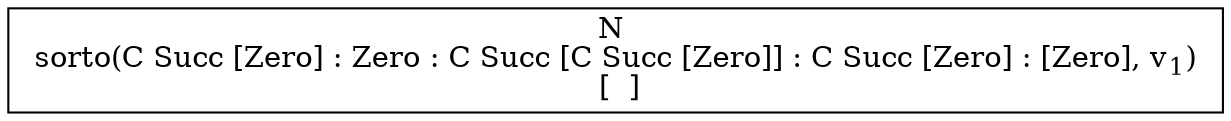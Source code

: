 digraph {
    graph [rankdir=TB
          ,bgcolor=transparent];
    node [shape=box
         ,fillcolor=white
         ,style=filled];
    0 [label=<N <BR/> sorto(C Succ [Zero] : Zero : C Succ [C Succ [Zero]] : C Succ [Zero] : [Zero], v<SUB>1</SUB>) <BR/>  [  ] >];
}